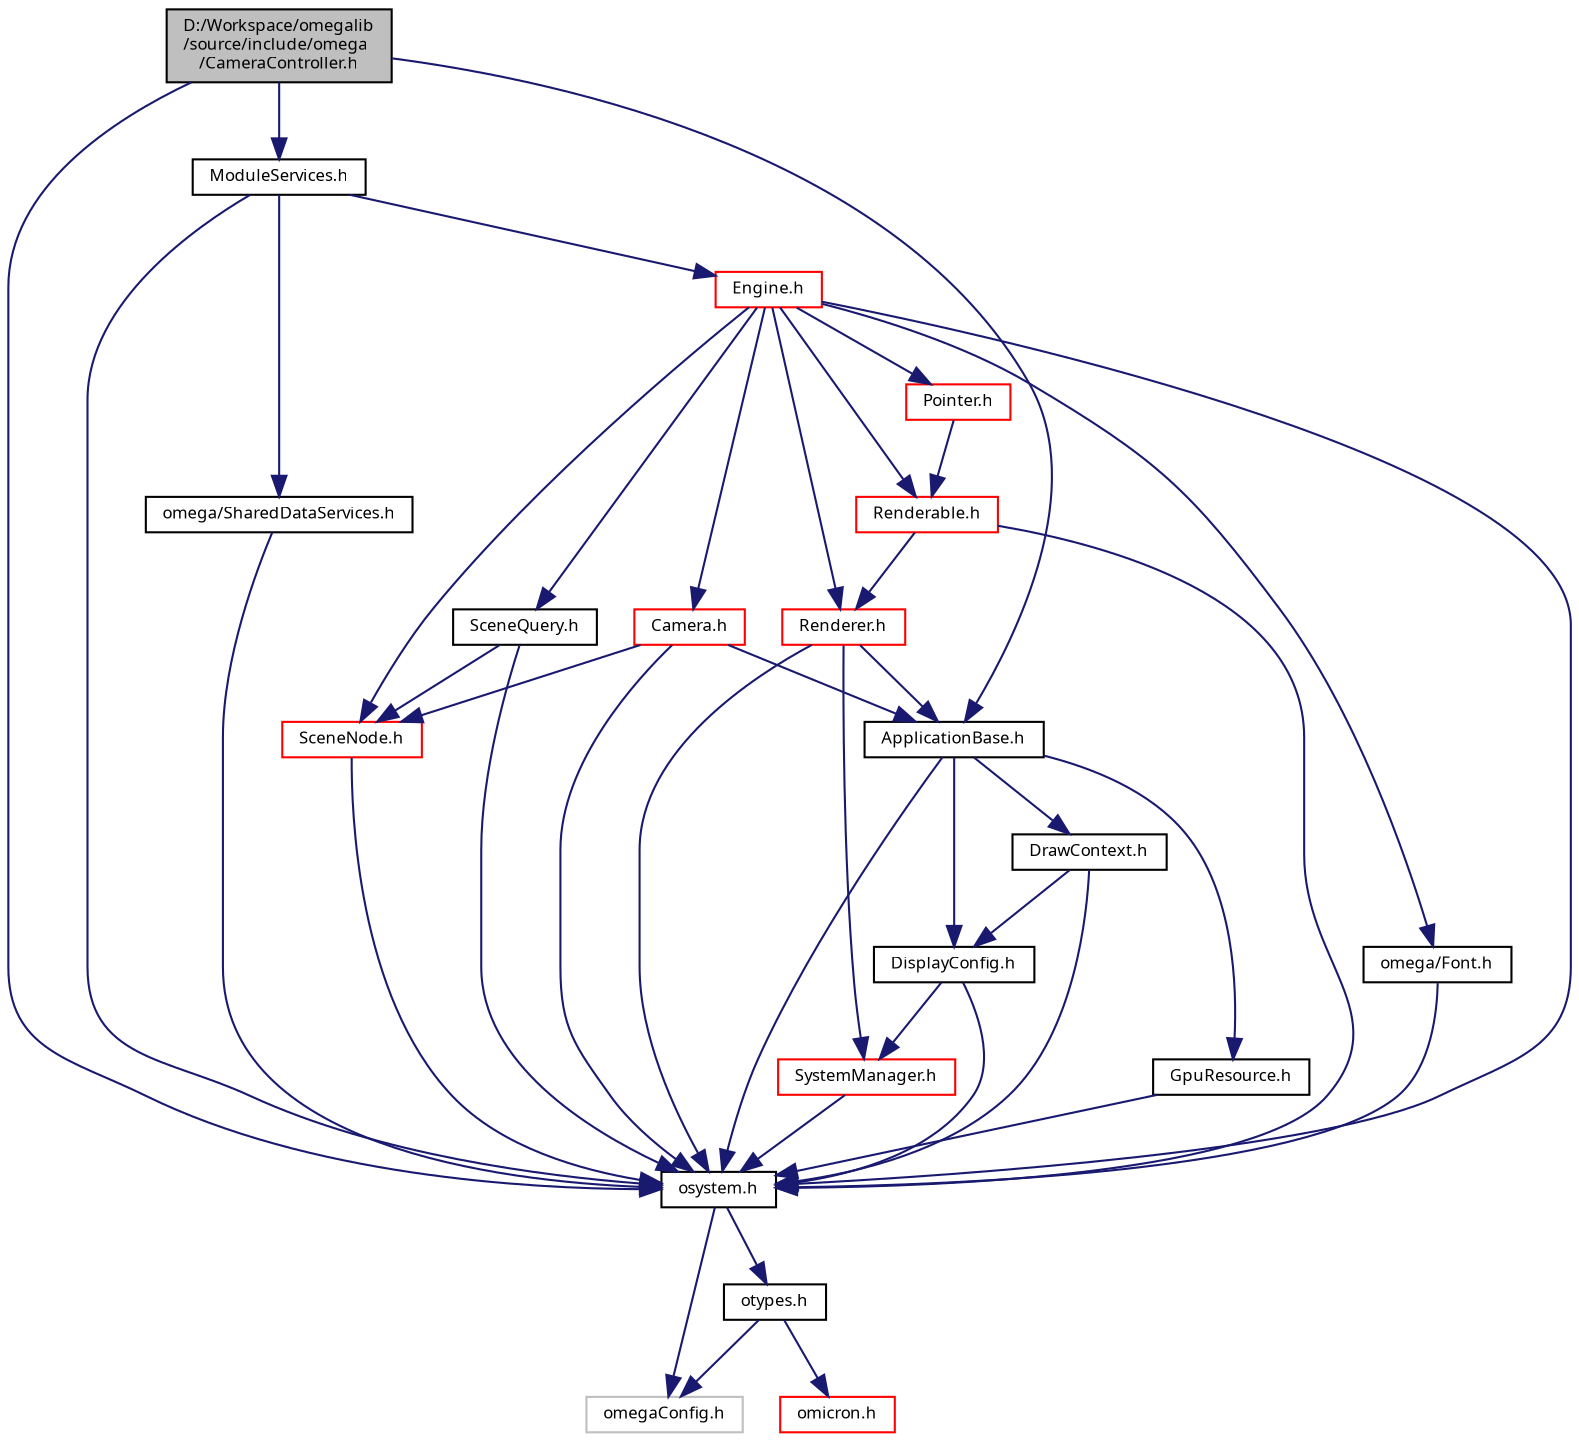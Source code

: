 digraph "D:/Workspace/omegalib/source/include/omega/CameraController.h"
{
  bgcolor="transparent";
  edge [fontname="FreeSans.ttf",fontsize="8",labelfontname="FreeSans.ttf",labelfontsize="8"];
  node [fontname="FreeSans.ttf",fontsize="8",shape=record];
  Node1 [label="D:/Workspace/omegalib\l/source/include/omega\l/CameraController.h",height=0.2,width=0.4,color="black", fillcolor="grey75", style="filled" fontcolor="black"];
  Node1 -> Node2 [color="midnightblue",fontsize="8",style="solid",fontname="FreeSans.ttf"];
  Node2 [label="osystem.h",height=0.2,width=0.4,color="black",URL="$include_2omega_2osystem_8h.html"];
  Node2 -> Node3 [color="midnightblue",fontsize="8",style="solid",fontname="FreeSans.ttf"];
  Node3 [label="omegaConfig.h",height=0.2,width=0.4,color="grey75"];
  Node2 -> Node4 [color="midnightblue",fontsize="8",style="solid",fontname="FreeSans.ttf"];
  Node4 [label="otypes.h",height=0.2,width=0.4,color="black",URL="$include_2omega_2otypes_8h.html"];
  Node4 -> Node3 [color="midnightblue",fontsize="8",style="solid",fontname="FreeSans.ttf"];
  Node4 -> Node5 [color="midnightblue",fontsize="8",style="solid",fontname="FreeSans.ttf"];
  Node5 [label="omicron.h",height=0.2,width=0.4,color="red",URL="$omicron_8h.html"];
  Node1 -> Node6 [color="midnightblue",fontsize="8",style="solid",fontname="FreeSans.ttf"];
  Node6 [label="ApplicationBase.h",height=0.2,width=0.4,color="black",URL="$_application_base_8h.html"];
  Node6 -> Node2 [color="midnightblue",fontsize="8",style="solid",fontname="FreeSans.ttf"];
  Node6 -> Node7 [color="midnightblue",fontsize="8",style="solid",fontname="FreeSans.ttf"];
  Node7 [label="DisplayConfig.h",height=0.2,width=0.4,color="black",URL="$_display_config_8h.html"];
  Node7 -> Node2 [color="midnightblue",fontsize="8",style="solid",fontname="FreeSans.ttf"];
  Node7 -> Node8 [color="midnightblue",fontsize="8",style="solid",fontname="FreeSans.ttf"];
  Node8 [label="SystemManager.h",height=0.2,width=0.4,color="red",URL="$_system_manager_8h.html"];
  Node8 -> Node2 [color="midnightblue",fontsize="8",style="solid",fontname="FreeSans.ttf"];
  Node6 -> Node9 [color="midnightblue",fontsize="8",style="solid",fontname="FreeSans.ttf"];
  Node9 [label="GpuResource.h",height=0.2,width=0.4,color="black",URL="$_gpu_resource_8h.html"];
  Node9 -> Node2 [color="midnightblue",fontsize="8",style="solid",fontname="FreeSans.ttf"];
  Node6 -> Node10 [color="midnightblue",fontsize="8",style="solid",fontname="FreeSans.ttf"];
  Node10 [label="DrawContext.h",height=0.2,width=0.4,color="black",URL="$include_2omega_2_draw_context_8h.html"];
  Node10 -> Node2 [color="midnightblue",fontsize="8",style="solid",fontname="FreeSans.ttf"];
  Node10 -> Node7 [color="midnightblue",fontsize="8",style="solid",fontname="FreeSans.ttf"];
  Node1 -> Node11 [color="midnightblue",fontsize="8",style="solid",fontname="FreeSans.ttf"];
  Node11 [label="ModuleServices.h",height=0.2,width=0.4,color="black",URL="$_module_services_8h.html"];
  Node11 -> Node2 [color="midnightblue",fontsize="8",style="solid",fontname="FreeSans.ttf"];
  Node11 -> Node12 [color="midnightblue",fontsize="8",style="solid",fontname="FreeSans.ttf"];
  Node12 [label="Engine.h",height=0.2,width=0.4,color="red",URL="$_engine_8h.html"];
  Node12 -> Node2 [color="midnightblue",fontsize="8",style="solid",fontname="FreeSans.ttf"];
  Node12 -> Node13 [color="midnightblue",fontsize="8",style="solid",fontname="FreeSans.ttf"];
  Node13 [label="Renderer.h",height=0.2,width=0.4,color="red",URL="$_renderer_8h.html"];
  Node13 -> Node2 [color="midnightblue",fontsize="8",style="solid",fontname="FreeSans.ttf"];
  Node13 -> Node6 [color="midnightblue",fontsize="8",style="solid",fontname="FreeSans.ttf"];
  Node13 -> Node8 [color="midnightblue",fontsize="8",style="solid",fontname="FreeSans.ttf"];
  Node12 -> Node14 [color="midnightblue",fontsize="8",style="solid",fontname="FreeSans.ttf"];
  Node14 [label="SceneNode.h",height=0.2,width=0.4,color="red",URL="$_scene_node_8h.html"];
  Node14 -> Node2 [color="midnightblue",fontsize="8",style="solid",fontname="FreeSans.ttf"];
  Node12 -> Node15 [color="midnightblue",fontsize="8",style="solid",fontname="FreeSans.ttf"];
  Node15 [label="Pointer.h",height=0.2,width=0.4,color="red",URL="$_pointer_8h.html"];
  Node15 -> Node16 [color="midnightblue",fontsize="8",style="solid",fontname="FreeSans.ttf"];
  Node16 [label="Renderable.h",height=0.2,width=0.4,color="red",URL="$_renderable_8h.html"];
  Node16 -> Node2 [color="midnightblue",fontsize="8",style="solid",fontname="FreeSans.ttf"];
  Node16 -> Node13 [color="midnightblue",fontsize="8",style="solid",fontname="FreeSans.ttf"];
  Node12 -> Node16 [color="midnightblue",fontsize="8",style="solid",fontname="FreeSans.ttf"];
  Node12 -> Node17 [color="midnightblue",fontsize="8",style="solid",fontname="FreeSans.ttf"];
  Node17 [label="SceneQuery.h",height=0.2,width=0.4,color="black",URL="$_scene_query_8h.html"];
  Node17 -> Node2 [color="midnightblue",fontsize="8",style="solid",fontname="FreeSans.ttf"];
  Node17 -> Node14 [color="midnightblue",fontsize="8",style="solid",fontname="FreeSans.ttf"];
  Node12 -> Node18 [color="midnightblue",fontsize="8",style="solid",fontname="FreeSans.ttf"];
  Node18 [label="Camera.h",height=0.2,width=0.4,color="red",URL="$_camera_8h.html"];
  Node18 -> Node2 [color="midnightblue",fontsize="8",style="solid",fontname="FreeSans.ttf"];
  Node18 -> Node6 [color="midnightblue",fontsize="8",style="solid",fontname="FreeSans.ttf"];
  Node18 -> Node14 [color="midnightblue",fontsize="8",style="solid",fontname="FreeSans.ttf"];
  Node12 -> Node19 [color="midnightblue",fontsize="8",style="solid",fontname="FreeSans.ttf"];
  Node19 [label="omega/Font.h",height=0.2,width=0.4,color="black",URL="$_font_8h.html"];
  Node19 -> Node2 [color="midnightblue",fontsize="8",style="solid",fontname="FreeSans.ttf"];
  Node11 -> Node20 [color="midnightblue",fontsize="8",style="solid",fontname="FreeSans.ttf"];
  Node20 [label="omega/SharedDataServices.h",height=0.2,width=0.4,color="black",URL="$_shared_data_services_8h.html"];
  Node20 -> Node2 [color="midnightblue",fontsize="8",style="solid",fontname="FreeSans.ttf"];
}
